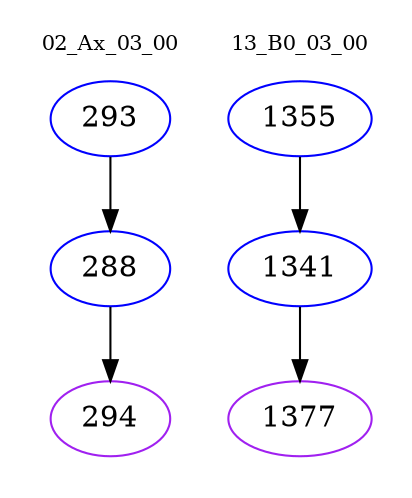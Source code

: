 digraph{
subgraph cluster_0 {
color = white
label = "02_Ax_03_00";
fontsize=10;
T0_293 [label="293", color="blue"]
T0_293 -> T0_288 [color="black"]
T0_288 [label="288", color="blue"]
T0_288 -> T0_294 [color="black"]
T0_294 [label="294", color="purple"]
}
subgraph cluster_1 {
color = white
label = "13_B0_03_00";
fontsize=10;
T1_1355 [label="1355", color="blue"]
T1_1355 -> T1_1341 [color="black"]
T1_1341 [label="1341", color="blue"]
T1_1341 -> T1_1377 [color="black"]
T1_1377 [label="1377", color="purple"]
}
}
